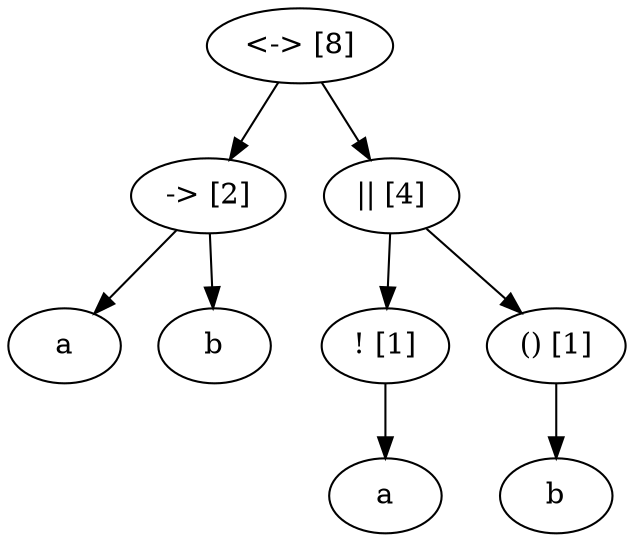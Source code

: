 digraph G {
_ [label="<-> [8]"]
_ -> _l [label=""]
_ -> _r [label=""]
_l [label="-> [2]"]
_l -> _ll [label=""]
_l -> _lr [label=""]
_ll [label="a"]
_lr [label="b"]
_r [label="|| [4]"]
_r -> _rl [label=""]
_r -> _rr [label=""]
_rl [label="! [1]"]
_rl -> _rl_ [label=""]
_rl_ [label="a"]
_rr [label="() [1]"]
_rr -> _rr_ [label=""]
_rr_ [label="b"]
}
